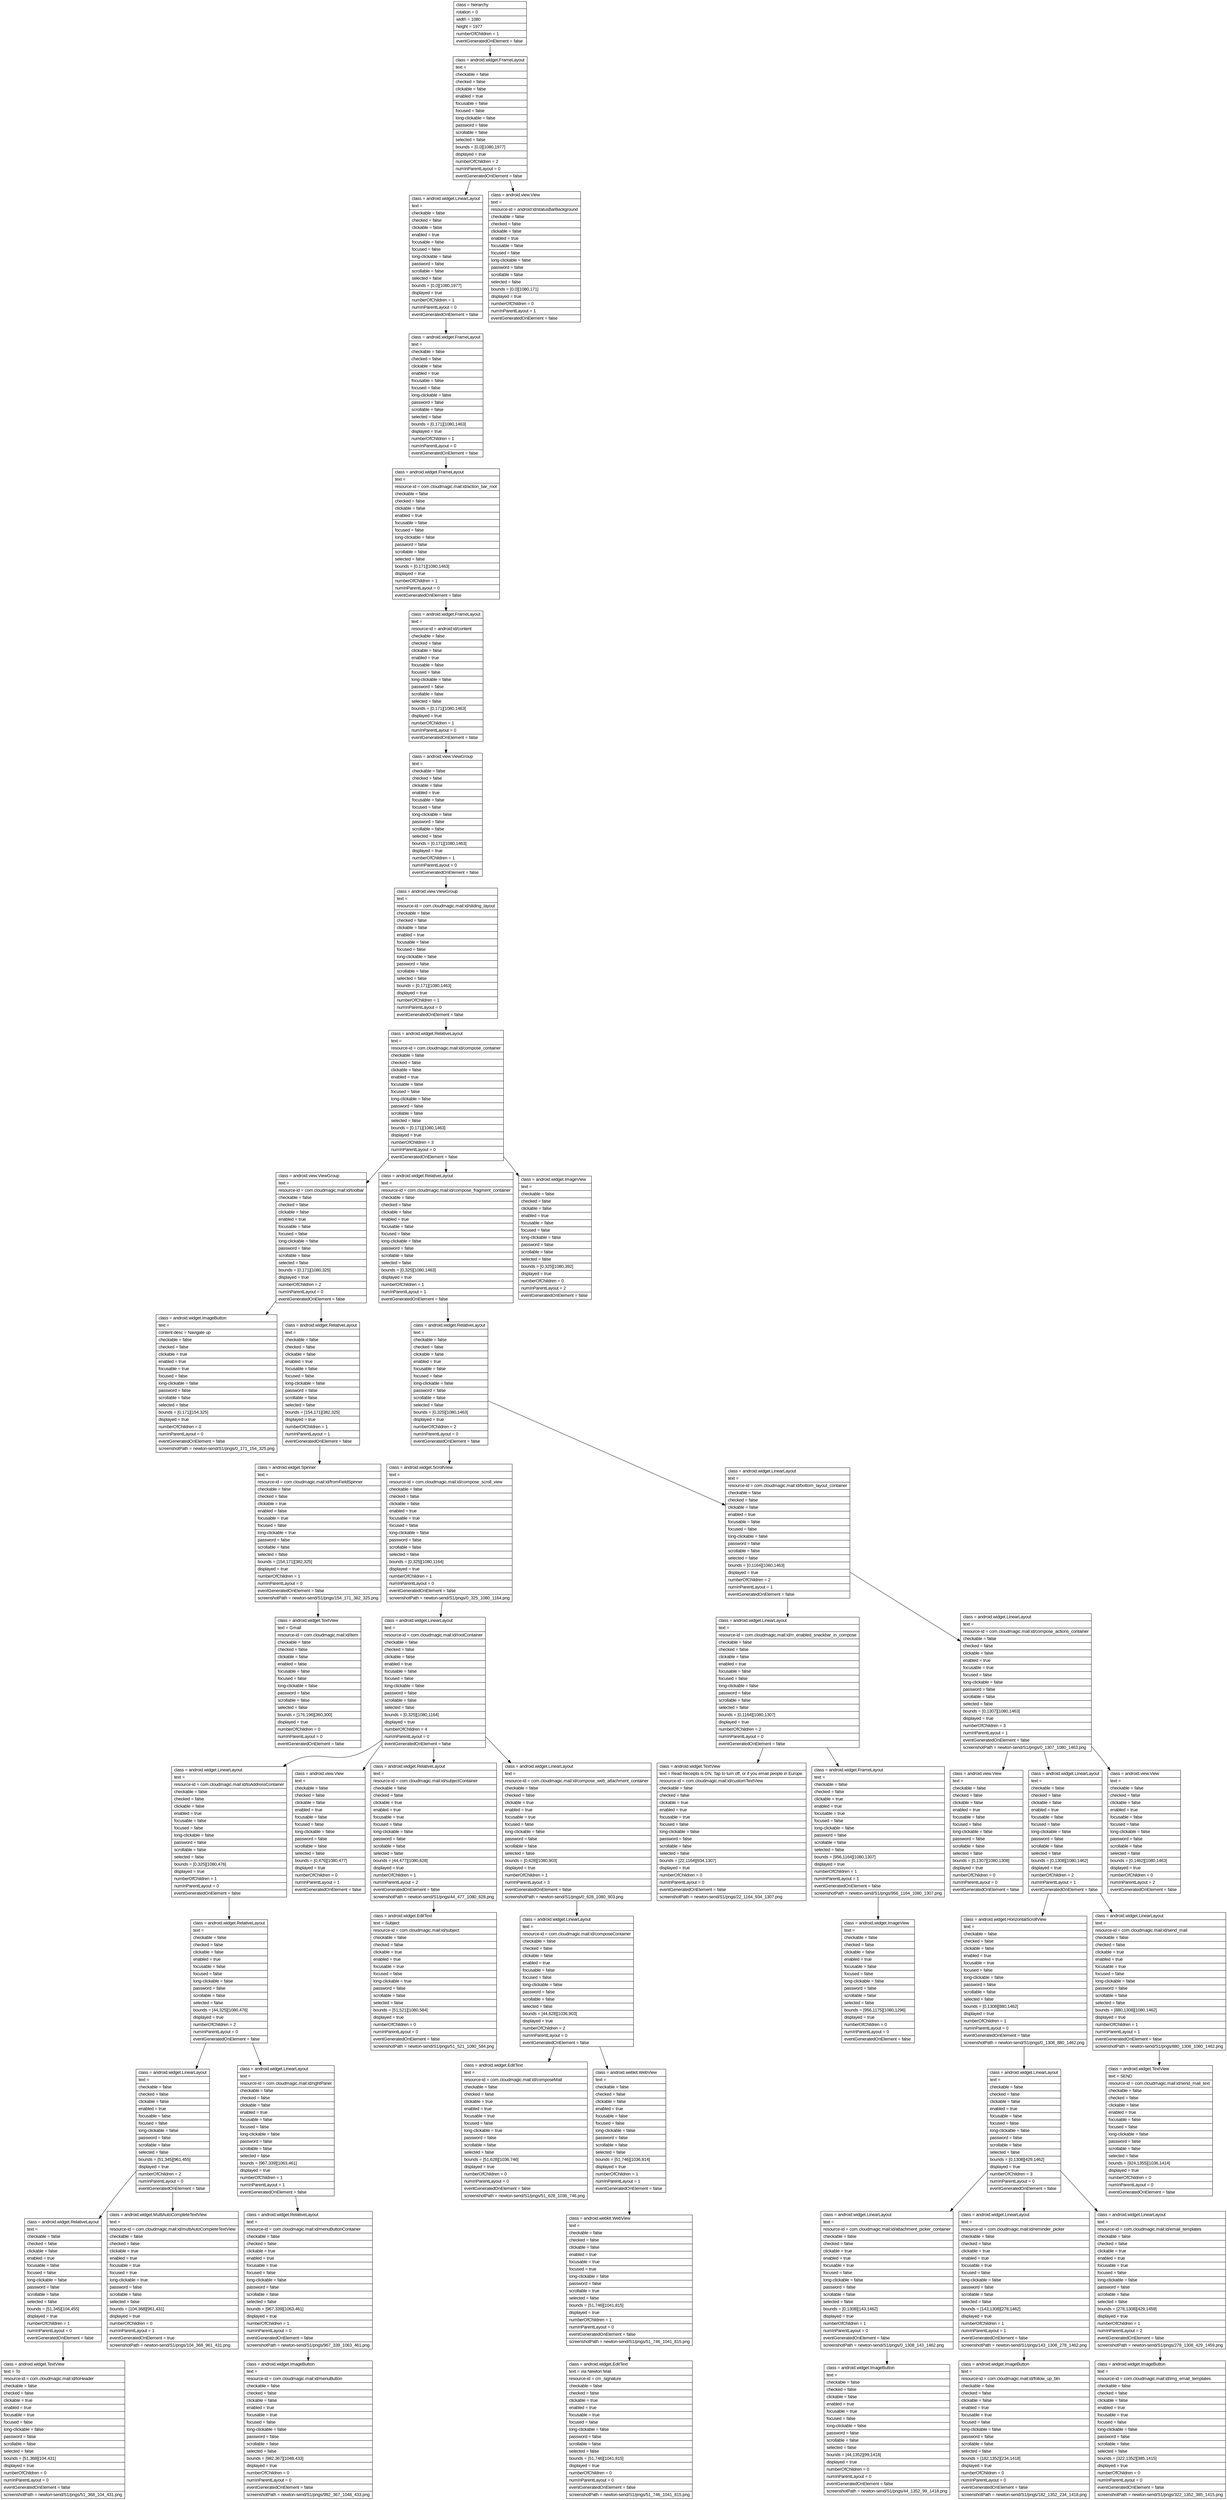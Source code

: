 digraph Layout {

	node [shape=record fontname=Arial];

	0	[label="{class = hierarchy\l|rotation = 0\l|width = 1080\l|height = 1977\l|numberOfChildren = 1\l|eventGeneratedOnElement = false \l}"]
	1	[label="{class = android.widget.FrameLayout\l|text = \l|checkable = false\l|checked = false\l|clickable = false\l|enabled = true\l|focusable = false\l|focused = false\l|long-clickable = false\l|password = false\l|scrollable = false\l|selected = false\l|bounds = [0,0][1080,1977]\l|displayed = true\l|numberOfChildren = 2\l|numInParentLayout = 0\l|eventGeneratedOnElement = false \l}"]
	2	[label="{class = android.widget.LinearLayout\l|text = \l|checkable = false\l|checked = false\l|clickable = false\l|enabled = true\l|focusable = false\l|focused = false\l|long-clickable = false\l|password = false\l|scrollable = false\l|selected = false\l|bounds = [0,0][1080,1977]\l|displayed = true\l|numberOfChildren = 1\l|numInParentLayout = 0\l|eventGeneratedOnElement = false \l}"]
	3	[label="{class = android.view.View\l|text = \l|resource-id = android:id/statusBarBackground\l|checkable = false\l|checked = false\l|clickable = false\l|enabled = true\l|focusable = false\l|focused = false\l|long-clickable = false\l|password = false\l|scrollable = false\l|selected = false\l|bounds = [0,0][1080,171]\l|displayed = true\l|numberOfChildren = 0\l|numInParentLayout = 1\l|eventGeneratedOnElement = false \l}"]
	4	[label="{class = android.widget.FrameLayout\l|text = \l|checkable = false\l|checked = false\l|clickable = false\l|enabled = true\l|focusable = false\l|focused = false\l|long-clickable = false\l|password = false\l|scrollable = false\l|selected = false\l|bounds = [0,171][1080,1463]\l|displayed = true\l|numberOfChildren = 1\l|numInParentLayout = 0\l|eventGeneratedOnElement = false \l}"]
	5	[label="{class = android.widget.FrameLayout\l|text = \l|resource-id = com.cloudmagic.mail:id/action_bar_root\l|checkable = false\l|checked = false\l|clickable = false\l|enabled = true\l|focusable = false\l|focused = false\l|long-clickable = false\l|password = false\l|scrollable = false\l|selected = false\l|bounds = [0,171][1080,1463]\l|displayed = true\l|numberOfChildren = 1\l|numInParentLayout = 0\l|eventGeneratedOnElement = false \l}"]
	6	[label="{class = android.widget.FrameLayout\l|text = \l|resource-id = android:id/content\l|checkable = false\l|checked = false\l|clickable = false\l|enabled = true\l|focusable = false\l|focused = false\l|long-clickable = false\l|password = false\l|scrollable = false\l|selected = false\l|bounds = [0,171][1080,1463]\l|displayed = true\l|numberOfChildren = 1\l|numInParentLayout = 0\l|eventGeneratedOnElement = false \l}"]
	7	[label="{class = android.view.ViewGroup\l|text = \l|checkable = false\l|checked = false\l|clickable = false\l|enabled = true\l|focusable = false\l|focused = false\l|long-clickable = false\l|password = false\l|scrollable = false\l|selected = false\l|bounds = [0,171][1080,1463]\l|displayed = true\l|numberOfChildren = 1\l|numInParentLayout = 0\l|eventGeneratedOnElement = false \l}"]
	8	[label="{class = android.view.ViewGroup\l|text = \l|resource-id = com.cloudmagic.mail:id/sliding_layout\l|checkable = false\l|checked = false\l|clickable = false\l|enabled = true\l|focusable = false\l|focused = false\l|long-clickable = false\l|password = false\l|scrollable = false\l|selected = false\l|bounds = [0,171][1080,1463]\l|displayed = true\l|numberOfChildren = 1\l|numInParentLayout = 0\l|eventGeneratedOnElement = false \l}"]
	9	[label="{class = android.widget.RelativeLayout\l|text = \l|resource-id = com.cloudmagic.mail:id/compose_container\l|checkable = false\l|checked = false\l|clickable = false\l|enabled = true\l|focusable = false\l|focused = false\l|long-clickable = false\l|password = false\l|scrollable = false\l|selected = false\l|bounds = [0,171][1080,1463]\l|displayed = true\l|numberOfChildren = 3\l|numInParentLayout = 0\l|eventGeneratedOnElement = false \l}"]
	10	[label="{class = android.view.ViewGroup\l|text = \l|resource-id = com.cloudmagic.mail:id/toolbar\l|checkable = false\l|checked = false\l|clickable = false\l|enabled = true\l|focusable = false\l|focused = false\l|long-clickable = false\l|password = false\l|scrollable = false\l|selected = false\l|bounds = [0,171][1080,325]\l|displayed = true\l|numberOfChildren = 2\l|numInParentLayout = 0\l|eventGeneratedOnElement = false \l}"]
	11	[label="{class = android.widget.RelativeLayout\l|text = \l|resource-id = com.cloudmagic.mail:id/compose_fragment_container\l|checkable = false\l|checked = false\l|clickable = false\l|enabled = true\l|focusable = false\l|focused = false\l|long-clickable = false\l|password = false\l|scrollable = false\l|selected = false\l|bounds = [0,325][1080,1463]\l|displayed = true\l|numberOfChildren = 1\l|numInParentLayout = 1\l|eventGeneratedOnElement = false \l}"]
	12	[label="{class = android.widget.ImageView\l|text = \l|checkable = false\l|checked = false\l|clickable = false\l|enabled = true\l|focusable = false\l|focused = false\l|long-clickable = false\l|password = false\l|scrollable = false\l|selected = false\l|bounds = [0,325][1080,392]\l|displayed = true\l|numberOfChildren = 0\l|numInParentLayout = 2\l|eventGeneratedOnElement = false \l}"]
	13	[label="{class = android.widget.ImageButton\l|text = \l|content-desc = ‎‏‎‎‎‎‎‏‎‏‏‏‎‎‎‎‎‏‎‎‏‎‎‎‎‏‏‏‏‏‎‏‏‎‏‏‎‎‎‎‏‏‏‏‏‏‏‎‏‏‏‏‏‎‏‎‎‏‏‎‏‎‎‎‎‎‏‏‏‎‏‎‎‎‎‎‏‏‎‏‏‎‎‏‎‏‎‏‏‏‏‏‎‎Navigate up‎‏‎‎‏‎\l|checkable = false\l|checked = false\l|clickable = true\l|enabled = true\l|focusable = true\l|focused = false\l|long-clickable = false\l|password = false\l|scrollable = false\l|selected = false\l|bounds = [0,171][154,325]\l|displayed = true\l|numberOfChildren = 0\l|numInParentLayout = 0\l|eventGeneratedOnElement = false \l|screenshotPath = newton-send/S1/pngs/0_171_154_325.png\l}"]
	14	[label="{class = android.widget.RelativeLayout\l|text = \l|checkable = false\l|checked = false\l|clickable = false\l|enabled = true\l|focusable = false\l|focused = false\l|long-clickable = false\l|password = false\l|scrollable = false\l|selected = false\l|bounds = [154,171][382,325]\l|displayed = true\l|numberOfChildren = 1\l|numInParentLayout = 1\l|eventGeneratedOnElement = false \l}"]
	15	[label="{class = android.widget.RelativeLayout\l|text = \l|checkable = false\l|checked = false\l|clickable = false\l|enabled = true\l|focusable = false\l|focused = false\l|long-clickable = false\l|password = false\l|scrollable = false\l|selected = false\l|bounds = [0,325][1080,1463]\l|displayed = true\l|numberOfChildren = 2\l|numInParentLayout = 0\l|eventGeneratedOnElement = false \l}"]
	16	[label="{class = android.widget.Spinner\l|text = \l|resource-id = com.cloudmagic.mail:id/fromFieldSpinner\l|checkable = false\l|checked = false\l|clickable = true\l|enabled = false\l|focusable = true\l|focused = false\l|long-clickable = true\l|password = false\l|scrollable = false\l|selected = false\l|bounds = [154,171][382,325]\l|displayed = true\l|numberOfChildren = 1\l|numInParentLayout = 0\l|eventGeneratedOnElement = false \l|screenshotPath = newton-send/S1/pngs/154_171_382_325.png\l}"]
	17	[label="{class = android.widget.ScrollView\l|text = \l|resource-id = com.cloudmagic.mail:id/compose_scroll_view\l|checkable = false\l|checked = false\l|clickable = false\l|enabled = true\l|focusable = true\l|focused = false\l|long-clickable = false\l|password = false\l|scrollable = false\l|selected = false\l|bounds = [0,325][1080,1164]\l|displayed = true\l|numberOfChildren = 1\l|numInParentLayout = 0\l|eventGeneratedOnElement = false \l|screenshotPath = newton-send/S1/pngs/0_325_1080_1164.png\l}"]
	18	[label="{class = android.widget.LinearLayout\l|text = \l|resource-id = com.cloudmagic.mail:id/bottom_layout_container\l|checkable = false\l|checked = false\l|clickable = false\l|enabled = true\l|focusable = false\l|focused = false\l|long-clickable = false\l|password = false\l|scrollable = false\l|selected = false\l|bounds = [0,1164][1080,1463]\l|displayed = true\l|numberOfChildren = 2\l|numInParentLayout = 1\l|eventGeneratedOnElement = false \l}"]
	19	[label="{class = android.widget.TextView\l|text = Gmail\l|resource-id = com.cloudmagic.mail:id/item\l|checkable = false\l|checked = false\l|clickable = false\l|enabled = false\l|focusable = false\l|focused = false\l|long-clickable = false\l|password = false\l|scrollable = false\l|selected = false\l|bounds = [176,196][360,300]\l|displayed = true\l|numberOfChildren = 0\l|numInParentLayout = 0\l|eventGeneratedOnElement = false \l}"]
	20	[label="{class = android.widget.LinearLayout\l|text = \l|resource-id = com.cloudmagic.mail:id/rootContainer\l|checkable = false\l|checked = false\l|clickable = false\l|enabled = true\l|focusable = false\l|focused = false\l|long-clickable = false\l|password = false\l|scrollable = false\l|selected = false\l|bounds = [0,325][1080,1164]\l|displayed = true\l|numberOfChildren = 4\l|numInParentLayout = 0\l|eventGeneratedOnElement = false \l}"]
	21	[label="{class = android.widget.LinearLayout\l|text = \l|resource-id = com.cloudmagic.mail:id/rr_enabled_snackbar_in_compose\l|checkable = false\l|checked = false\l|clickable = false\l|enabled = true\l|focusable = false\l|focused = false\l|long-clickable = false\l|password = false\l|scrollable = false\l|selected = false\l|bounds = [0,1164][1080,1307]\l|displayed = true\l|numberOfChildren = 2\l|numInParentLayout = 0\l|eventGeneratedOnElement = false \l}"]
	22	[label="{class = android.widget.LinearLayout\l|text = \l|resource-id = com.cloudmagic.mail:id/compose_actions_container\l|checkable = false\l|checked = false\l|clickable = false\l|enabled = true\l|focusable = true\l|focused = false\l|long-clickable = false\l|password = false\l|scrollable = false\l|selected = false\l|bounds = [0,1307][1080,1463]\l|displayed = true\l|numberOfChildren = 3\l|numInParentLayout = 1\l|eventGeneratedOnElement = false \l|screenshotPath = newton-send/S1/pngs/0_1307_1080_1463.png\l}"]
	23	[label="{class = android.widget.LinearLayout\l|text = \l|resource-id = com.cloudmagic.mail:id/toAddressContainer\l|checkable = false\l|checked = false\l|clickable = false\l|enabled = true\l|focusable = false\l|focused = false\l|long-clickable = false\l|password = false\l|scrollable = false\l|selected = false\l|bounds = [0,325][1080,476]\l|displayed = true\l|numberOfChildren = 1\l|numInParentLayout = 0\l|eventGeneratedOnElement = false \l}"]
	24	[label="{class = android.view.View\l|text = \l|checkable = false\l|checked = false\l|clickable = false\l|enabled = true\l|focusable = false\l|focused = false\l|long-clickable = false\l|password = false\l|scrollable = false\l|selected = false\l|bounds = [0,476][1080,477]\l|displayed = true\l|numberOfChildren = 0\l|numInParentLayout = 1\l|eventGeneratedOnElement = false \l}"]
	25	[label="{class = android.widget.RelativeLayout\l|text = \l|resource-id = com.cloudmagic.mail:id/subjectContainer\l|checkable = false\l|checked = false\l|clickable = true\l|enabled = true\l|focusable = true\l|focused = false\l|long-clickable = false\l|password = false\l|scrollable = false\l|selected = false\l|bounds = [44,477][1080,628]\l|displayed = true\l|numberOfChildren = 1\l|numInParentLayout = 2\l|eventGeneratedOnElement = false \l|screenshotPath = newton-send/S1/pngs/44_477_1080_628.png\l}"]
	26	[label="{class = android.widget.LinearLayout\l|text = \l|resource-id = com.cloudmagic.mail:id/compose_web_attachment_container\l|checkable = false\l|checked = false\l|clickable = true\l|enabled = true\l|focusable = true\l|focused = false\l|long-clickable = false\l|password = false\l|scrollable = false\l|selected = false\l|bounds = [0,628][1080,903]\l|displayed = true\l|numberOfChildren = 1\l|numInParentLayout = 3\l|eventGeneratedOnElement = false \l|screenshotPath = newton-send/S1/pngs/0_628_1080_903.png\l}"]
	27	[label="{class = android.widget.TextView\l|text = Read Receipts is ON. Tap to turn off, or if you email people in Europe.\l|resource-id = com.cloudmagic.mail:id/customTextView\l|checkable = false\l|checked = false\l|clickable = true\l|enabled = true\l|focusable = true\l|focused = false\l|long-clickable = false\l|password = false\l|scrollable = false\l|selected = false\l|bounds = [22,1164][934,1307]\l|displayed = true\l|numberOfChildren = 0\l|numInParentLayout = 0\l|eventGeneratedOnElement = false \l|screenshotPath = newton-send/S1/pngs/22_1164_934_1307.png\l}"]
	28	[label="{class = android.widget.FrameLayout\l|text = \l|checkable = false\l|checked = false\l|clickable = true\l|enabled = true\l|focusable = true\l|focused = false\l|long-clickable = false\l|password = false\l|scrollable = false\l|selected = false\l|bounds = [956,1164][1080,1307]\l|displayed = true\l|numberOfChildren = 1\l|numInParentLayout = 1\l|eventGeneratedOnElement = false \l|screenshotPath = newton-send/S1/pngs/956_1164_1080_1307.png\l}"]
	29	[label="{class = android.view.View\l|text = \l|checkable = false\l|checked = false\l|clickable = false\l|enabled = true\l|focusable = false\l|focused = false\l|long-clickable = false\l|password = false\l|scrollable = false\l|selected = false\l|bounds = [0,1307][1080,1308]\l|displayed = true\l|numberOfChildren = 0\l|numInParentLayout = 0\l|eventGeneratedOnElement = false \l}"]
	30	[label="{class = android.widget.LinearLayout\l|text = \l|checkable = false\l|checked = false\l|clickable = false\l|enabled = true\l|focusable = false\l|focused = false\l|long-clickable = false\l|password = false\l|scrollable = false\l|selected = false\l|bounds = [0,1308][1080,1462]\l|displayed = true\l|numberOfChildren = 2\l|numInParentLayout = 1\l|eventGeneratedOnElement = false \l}"]
	31	[label="{class = android.view.View\l|text = \l|checkable = false\l|checked = false\l|clickable = false\l|enabled = true\l|focusable = false\l|focused = false\l|long-clickable = false\l|password = false\l|scrollable = false\l|selected = false\l|bounds = [0,1462][1080,1463]\l|displayed = true\l|numberOfChildren = 0\l|numInParentLayout = 2\l|eventGeneratedOnElement = false \l}"]
	32	[label="{class = android.widget.RelativeLayout\l|text = \l|checkable = false\l|checked = false\l|clickable = false\l|enabled = true\l|focusable = false\l|focused = false\l|long-clickable = false\l|password = false\l|scrollable = false\l|selected = false\l|bounds = [44,325][1080,476]\l|displayed = true\l|numberOfChildren = 2\l|numInParentLayout = 0\l|eventGeneratedOnElement = false \l}"]
	33	[label="{class = android.widget.EditText\l|text = Subject\l|resource-id = com.cloudmagic.mail:id/subject\l|checkable = false\l|checked = false\l|clickable = true\l|enabled = true\l|focusable = true\l|focused = false\l|long-clickable = true\l|password = false\l|scrollable = false\l|selected = false\l|bounds = [51,521][1080,584]\l|displayed = true\l|numberOfChildren = 0\l|numInParentLayout = 0\l|eventGeneratedOnElement = false \l|screenshotPath = newton-send/S1/pngs/51_521_1080_584.png\l}"]
	34	[label="{class = android.widget.LinearLayout\l|text = \l|resource-id = com.cloudmagic.mail:id/composeContainer\l|checkable = false\l|checked = false\l|clickable = false\l|enabled = true\l|focusable = false\l|focused = false\l|long-clickable = false\l|password = false\l|scrollable = false\l|selected = false\l|bounds = [44,628][1036,903]\l|displayed = true\l|numberOfChildren = 2\l|numInParentLayout = 0\l|eventGeneratedOnElement = false \l}"]
	35	[label="{class = android.widget.ImageView\l|text = \l|checkable = false\l|checked = false\l|clickable = false\l|enabled = true\l|focusable = false\l|focused = false\l|long-clickable = false\l|password = false\l|scrollable = false\l|selected = false\l|bounds = [956,1175][1080,1296]\l|displayed = true\l|numberOfChildren = 0\l|numInParentLayout = 0\l|eventGeneratedOnElement = false \l}"]
	36	[label="{class = android.widget.HorizontalScrollView\l|text = \l|checkable = false\l|checked = false\l|clickable = false\l|enabled = true\l|focusable = true\l|focused = false\l|long-clickable = false\l|password = false\l|scrollable = false\l|selected = false\l|bounds = [0,1308][880,1462]\l|displayed = true\l|numberOfChildren = 1\l|numInParentLayout = 0\l|eventGeneratedOnElement = false \l|screenshotPath = newton-send/S1/pngs/0_1308_880_1462.png\l}"]
	37	[label="{class = android.widget.LinearLayout\l|text = \l|resource-id = com.cloudmagic.mail:id/send_mail\l|checkable = false\l|checked = false\l|clickable = true\l|enabled = true\l|focusable = true\l|focused = false\l|long-clickable = false\l|password = false\l|scrollable = false\l|selected = false\l|bounds = [880,1308][1080,1462]\l|displayed = true\l|numberOfChildren = 1\l|numInParentLayout = 1\l|eventGeneratedOnElement = false \l|screenshotPath = newton-send/S1/pngs/880_1308_1080_1462.png\l}"]
	38	[label="{class = android.widget.LinearLayout\l|text = \l|checkable = false\l|checked = false\l|clickable = false\l|enabled = true\l|focusable = false\l|focused = false\l|long-clickable = false\l|password = false\l|scrollable = false\l|selected = false\l|bounds = [51,345][961,455]\l|displayed = true\l|numberOfChildren = 2\l|numInParentLayout = 0\l|eventGeneratedOnElement = false \l}"]
	39	[label="{class = android.widget.LinearLayout\l|text = \l|resource-id = com.cloudmagic.mail:id/rightPanel\l|checkable = false\l|checked = false\l|clickable = false\l|enabled = true\l|focusable = false\l|focused = false\l|long-clickable = false\l|password = false\l|scrollable = false\l|selected = false\l|bounds = [967,339][1063,461]\l|displayed = true\l|numberOfChildren = 1\l|numInParentLayout = 1\l|eventGeneratedOnElement = false \l}"]
	40	[label="{class = android.widget.EditText\l|text = \l|resource-id = com.cloudmagic.mail:id/composeMail\l|checkable = false\l|checked = false\l|clickable = true\l|enabled = true\l|focusable = true\l|focused = false\l|long-clickable = true\l|password = false\l|scrollable = false\l|selected = false\l|bounds = [51,628][1036,746]\l|displayed = true\l|numberOfChildren = 0\l|numInParentLayout = 0\l|eventGeneratedOnElement = false \l|screenshotPath = newton-send/S1/pngs/51_628_1036_746.png\l}"]
	41	[label="{class = android.webkit.WebView\l|text = \l|checkable = false\l|checked = false\l|clickable = false\l|enabled = true\l|focusable = false\l|focused = false\l|long-clickable = false\l|password = false\l|scrollable = false\l|selected = false\l|bounds = [51,746][1036,814]\l|displayed = true\l|numberOfChildren = 1\l|numInParentLayout = 1\l|eventGeneratedOnElement = false \l}"]
	42	[label="{class = android.widget.LinearLayout\l|text = \l|checkable = false\l|checked = false\l|clickable = false\l|enabled = true\l|focusable = false\l|focused = false\l|long-clickable = false\l|password = false\l|scrollable = false\l|selected = false\l|bounds = [0,1308][429,1462]\l|displayed = true\l|numberOfChildren = 3\l|numInParentLayout = 0\l|eventGeneratedOnElement = false \l}"]
	43	[label="{class = android.widget.TextView\l|text = SEND\l|resource-id = com.cloudmagic.mail:id/send_mail_text\l|checkable = false\l|checked = false\l|clickable = false\l|enabled = true\l|focusable = false\l|focused = false\l|long-clickable = false\l|password = false\l|scrollable = false\l|selected = false\l|bounds = [924,1355][1036,1414]\l|displayed = true\l|numberOfChildren = 0\l|numInParentLayout = 0\l|eventGeneratedOnElement = false \l}"]
	44	[label="{class = android.widget.RelativeLayout\l|text = \l|checkable = false\l|checked = false\l|clickable = false\l|enabled = true\l|focusable = false\l|focused = false\l|long-clickable = false\l|password = false\l|scrollable = false\l|selected = false\l|bounds = [51,345][104,455]\l|displayed = true\l|numberOfChildren = 1\l|numInParentLayout = 0\l|eventGeneratedOnElement = false \l}"]
	45	[label="{class = android.widget.MultiAutoCompleteTextView\l|text = \l|resource-id = com.cloudmagic.mail:id/multiAutoCompleteTextView\l|checkable = false\l|checked = false\l|clickable = true\l|enabled = true\l|focusable = true\l|focused = true\l|long-clickable = true\l|password = false\l|scrollable = false\l|selected = false\l|bounds = [104,368][961,431]\l|displayed = true\l|numberOfChildren = 0\l|numInParentLayout = 1\l|eventGeneratedOnElement = true \l|screenshotPath = newton-send/S1/pngs/104_368_961_431.png\l}"]
	46	[label="{class = android.widget.RelativeLayout\l|text = \l|resource-id = com.cloudmagic.mail:id/menuButtonContainer\l|checkable = false\l|checked = false\l|clickable = true\l|enabled = true\l|focusable = true\l|focused = false\l|long-clickable = false\l|password = false\l|scrollable = false\l|selected = false\l|bounds = [967,339][1063,461]\l|displayed = true\l|numberOfChildren = 1\l|numInParentLayout = 0\l|eventGeneratedOnElement = false \l|screenshotPath = newton-send/S1/pngs/967_339_1063_461.png\l}"]
	47	[label="{class = android.webkit.WebView\l|text = \l|checkable = false\l|checked = false\l|clickable = false\l|enabled = true\l|focusable = true\l|focused = true\l|long-clickable = false\l|password = false\l|scrollable = true\l|selected = false\l|bounds = [51,746][1041,815]\l|displayed = true\l|numberOfChildren = 1\l|numInParentLayout = 0\l|eventGeneratedOnElement = false \l|screenshotPath = newton-send/S1/pngs/51_746_1041_815.png\l}"]
	48	[label="{class = android.widget.LinearLayout\l|text = \l|resource-id = com.cloudmagic.mail:id/attachment_picker_container\l|checkable = false\l|checked = false\l|clickable = true\l|enabled = true\l|focusable = true\l|focused = false\l|long-clickable = false\l|password = false\l|scrollable = false\l|selected = false\l|bounds = [0,1308][143,1462]\l|displayed = true\l|numberOfChildren = 1\l|numInParentLayout = 0\l|eventGeneratedOnElement = false \l|screenshotPath = newton-send/S1/pngs/0_1308_143_1462.png\l}"]
	49	[label="{class = android.widget.LinearLayout\l|text = \l|resource-id = com.cloudmagic.mail:id/reminder_picker\l|checkable = false\l|checked = false\l|clickable = true\l|enabled = true\l|focusable = true\l|focused = false\l|long-clickable = false\l|password = false\l|scrollable = false\l|selected = false\l|bounds = [143,1308][278,1462]\l|displayed = true\l|numberOfChildren = 1\l|numInParentLayout = 1\l|eventGeneratedOnElement = false \l|screenshotPath = newton-send/S1/pngs/143_1308_278_1462.png\l}"]
	50	[label="{class = android.widget.LinearLayout\l|text = \l|resource-id = com.cloudmagic.mail:id/email_templates\l|checkable = false\l|checked = false\l|clickable = true\l|enabled = true\l|focusable = true\l|focused = false\l|long-clickable = false\l|password = false\l|scrollable = false\l|selected = false\l|bounds = [278,1308][429,1459]\l|displayed = true\l|numberOfChildren = 1\l|numInParentLayout = 2\l|eventGeneratedOnElement = false \l|screenshotPath = newton-send/S1/pngs/278_1308_429_1459.png\l}"]
	51	[label="{class = android.widget.TextView\l|text = To\l|resource-id = com.cloudmagic.mail:id/toHeader\l|checkable = false\l|checked = false\l|clickable = true\l|enabled = true\l|focusable = true\l|focused = false\l|long-clickable = false\l|password = false\l|scrollable = false\l|selected = false\l|bounds = [51,368][104,431]\l|displayed = true\l|numberOfChildren = 0\l|numInParentLayout = 0\l|eventGeneratedOnElement = false \l|screenshotPath = newton-send/S1/pngs/51_368_104_431.png\l}"]
	52	[label="{class = android.widget.ImageButton\l|text = \l|resource-id = com.cloudmagic.mail:id/menuButton\l|checkable = false\l|checked = false\l|clickable = false\l|enabled = true\l|focusable = true\l|focused = false\l|long-clickable = false\l|password = false\l|scrollable = false\l|selected = false\l|bounds = [982,367][1048,433]\l|displayed = true\l|numberOfChildren = 0\l|numInParentLayout = 0\l|eventGeneratedOnElement = false \l|screenshotPath = newton-send/S1/pngs/982_367_1048_433.png\l}"]
	53	[label="{class = android.widget.EditText\l|text = via Newton Mail\l|resource-id = cm_signature\l|checkable = false\l|checked = false\l|clickable = true\l|enabled = true\l|focusable = true\l|focused = false\l|long-clickable = false\l|password = false\l|scrollable = false\l|selected = false\l|bounds = [51,746][1041,815]\l|displayed = true\l|numberOfChildren = 0\l|numInParentLayout = 0\l|eventGeneratedOnElement = false \l|screenshotPath = newton-send/S1/pngs/51_746_1041_815.png\l}"]
	54	[label="{class = android.widget.ImageButton\l|text = \l|checkable = false\l|checked = false\l|clickable = false\l|enabled = true\l|focusable = true\l|focused = false\l|long-clickable = false\l|password = false\l|scrollable = false\l|selected = false\l|bounds = [44,1352][99,1418]\l|displayed = true\l|numberOfChildren = 0\l|numInParentLayout = 0\l|eventGeneratedOnElement = false \l|screenshotPath = newton-send/S1/pngs/44_1352_99_1418.png\l}"]
	55	[label="{class = android.widget.ImageButton\l|text = \l|resource-id = com.cloudmagic.mail:id/follow_up_btn\l|checkable = false\l|checked = false\l|clickable = false\l|enabled = true\l|focusable = true\l|focused = false\l|long-clickable = false\l|password = false\l|scrollable = false\l|selected = false\l|bounds = [182,1352][234,1418]\l|displayed = true\l|numberOfChildren = 0\l|numInParentLayout = 0\l|eventGeneratedOnElement = false \l|screenshotPath = newton-send/S1/pngs/182_1352_234_1418.png\l}"]
	56	[label="{class = android.widget.ImageButton\l|text = \l|resource-id = com.cloudmagic.mail:id/img_email_templates\l|checkable = false\l|checked = false\l|clickable = false\l|enabled = true\l|focusable = true\l|focused = false\l|long-clickable = false\l|password = false\l|scrollable = false\l|selected = false\l|bounds = [322,1352][385,1415]\l|displayed = true\l|numberOfChildren = 0\l|numInParentLayout = 0\l|eventGeneratedOnElement = false \l|screenshotPath = newton-send/S1/pngs/322_1352_385_1415.png\l}"]


	0 -> 1
	1 -> 2
	1 -> 3
	2 -> 4
	4 -> 5
	5 -> 6
	6 -> 7
	7 -> 8
	8 -> 9
	9 -> 10
	9 -> 11
	9 -> 12
	10 -> 13
	10 -> 14
	11 -> 15
	14 -> 16
	15 -> 17
	15 -> 18
	16 -> 19
	17 -> 20
	18 -> 21
	18 -> 22
	20 -> 23
	20 -> 24
	20 -> 25
	20 -> 26
	21 -> 27
	21 -> 28
	22 -> 29
	22 -> 30
	22 -> 31
	23 -> 32
	25 -> 33
	26 -> 34
	28 -> 35
	30 -> 36
	30 -> 37
	32 -> 38
	32 -> 39
	34 -> 40
	34 -> 41
	36 -> 42
	37 -> 43
	38 -> 44
	38 -> 45
	39 -> 46
	41 -> 47
	42 -> 48
	42 -> 49
	42 -> 50
	44 -> 51
	46 -> 52
	47 -> 53
	48 -> 54
	49 -> 55
	50 -> 56


}